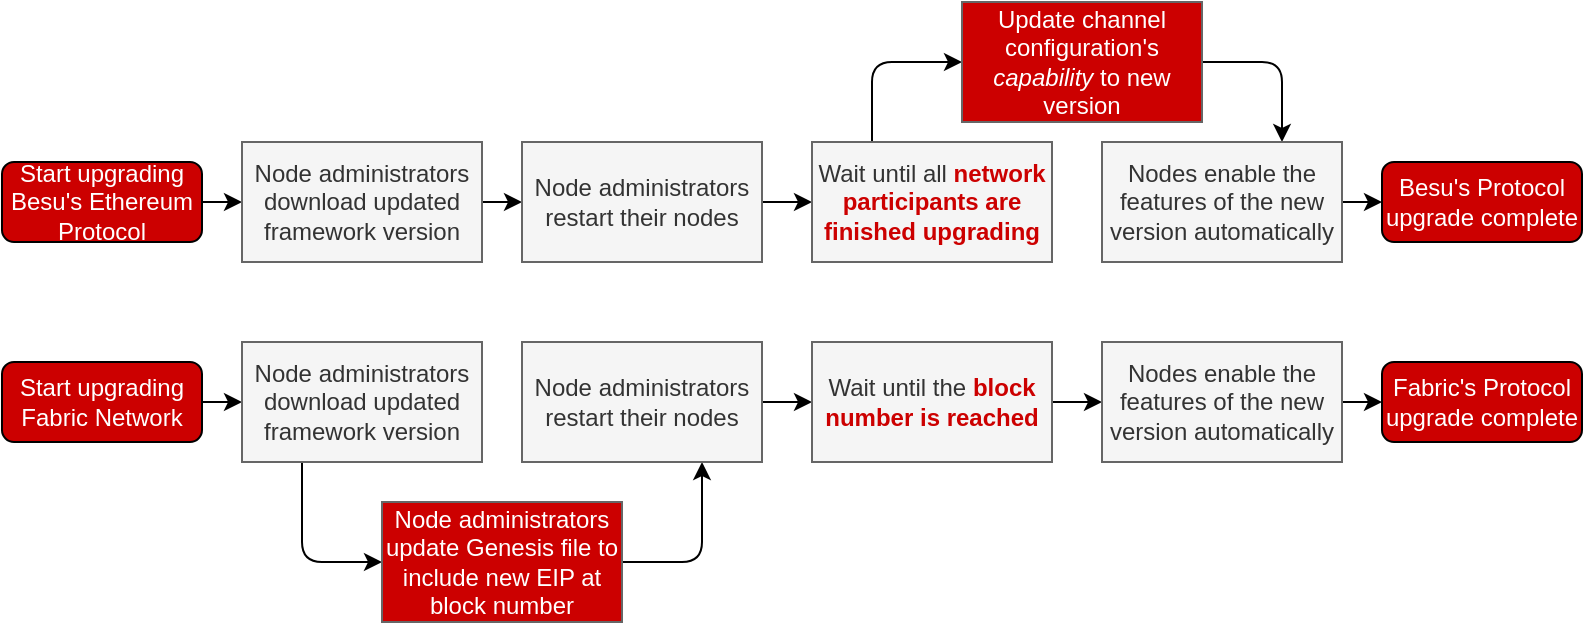 <mxfile version="14.4.3" type="device"><diagram id="ZFt69G7VnWhWtFy-tFH8" name="Page-1"><mxGraphModel dx="2062" dy="1052" grid="1" gridSize="10" guides="1" tooltips="1" connect="1" arrows="1" fold="1" page="1" pageScale="1" pageWidth="827" pageHeight="1169" math="0" shadow="0"><root><mxCell id="0"/><mxCell id="1" parent="0"/><mxCell id="TYNcZgSmLDyt1gAVOQJJ-4" style="edgeStyle=orthogonalEdgeStyle;rounded=0;orthogonalLoop=1;jettySize=auto;html=1;exitX=1;exitY=0.5;exitDx=0;exitDy=0;entryX=0;entryY=0.5;entryDx=0;entryDy=0;fontColor=#FFFFFF;" parent="1" source="TYNcZgSmLDyt1gAVOQJJ-1" target="TYNcZgSmLDyt1gAVOQJJ-3" edge="1"><mxGeometry relative="1" as="geometry"/></mxCell><mxCell id="TYNcZgSmLDyt1gAVOQJJ-1" value="Start upgrading Besu's Ethereum Protocol" style="rounded=1;whiteSpace=wrap;html=1;fillColor=#CC0000;fontColor=#FFFFFF;" parent="1" vertex="1"><mxGeometry x="10" y="100" width="100" height="40" as="geometry"/></mxCell><mxCell id="TYNcZgSmLDyt1gAVOQJJ-6" style="edgeStyle=orthogonalEdgeStyle;rounded=0;orthogonalLoop=1;jettySize=auto;html=1;exitX=1;exitY=0.5;exitDx=0;exitDy=0;entryX=0;entryY=0.5;entryDx=0;entryDy=0;fontColor=#FFFFFF;" parent="1" source="TYNcZgSmLDyt1gAVOQJJ-2" target="TYNcZgSmLDyt1gAVOQJJ-5" edge="1"><mxGeometry relative="1" as="geometry"/></mxCell><mxCell id="TYNcZgSmLDyt1gAVOQJJ-2" value="Start upgrading Fabric Network" style="rounded=1;whiteSpace=wrap;html=1;fontColor=#FFFFFF;fillColor=#CC0000;" parent="1" vertex="1"><mxGeometry x="10" y="200" width="100" height="40" as="geometry"/></mxCell><mxCell id="TYNcZgSmLDyt1gAVOQJJ-8" style="edgeStyle=orthogonalEdgeStyle;rounded=0;orthogonalLoop=1;jettySize=auto;html=1;exitX=1;exitY=0.5;exitDx=0;exitDy=0;entryX=0;entryY=0.5;entryDx=0;entryDy=0;fontColor=#FFFFFF;" parent="1" source="TYNcZgSmLDyt1gAVOQJJ-3" target="TYNcZgSmLDyt1gAVOQJJ-9" edge="1"><mxGeometry relative="1" as="geometry"><mxPoint x="310" y="120" as="targetPoint"/></mxGeometry></mxCell><mxCell id="TYNcZgSmLDyt1gAVOQJJ-3" value="Node administrators download updated framework version" style="rounded=0;whiteSpace=wrap;html=1;fillColor=#f5f5f5;strokeColor=#666666;fontColor=#333333;" parent="1" vertex="1"><mxGeometry x="130" y="90" width="120" height="60" as="geometry"/></mxCell><mxCell id="oM7-2gg5cIJKlbolXU8r-3" style="edgeStyle=orthogonalEdgeStyle;rounded=1;orthogonalLoop=1;jettySize=auto;html=1;exitX=0.25;exitY=1;exitDx=0;exitDy=0;entryX=0;entryY=0.5;entryDx=0;entryDy=0;strokeColor=#000000;strokeWidth=1;fontSize=13;fontColor=#FFFFFF;" edge="1" parent="1" source="TYNcZgSmLDyt1gAVOQJJ-5" target="TYNcZgSmLDyt1gAVOQJJ-14"><mxGeometry relative="1" as="geometry"/></mxCell><mxCell id="TYNcZgSmLDyt1gAVOQJJ-5" value="Node administrators download updated framework version" style="rounded=0;whiteSpace=wrap;html=1;fillColor=#f5f5f5;strokeColor=#666666;fontColor=#333333;" parent="1" vertex="1"><mxGeometry x="130" y="190" width="120" height="60" as="geometry"/></mxCell><mxCell id="TYNcZgSmLDyt1gAVOQJJ-12" style="edgeStyle=orthogonalEdgeStyle;rounded=0;orthogonalLoop=1;jettySize=auto;html=1;exitX=1;exitY=0.5;exitDx=0;exitDy=0;entryX=0;entryY=0.5;entryDx=0;entryDy=0;fontColor=#FFFFFF;" parent="1" source="TYNcZgSmLDyt1gAVOQJJ-9" target="TYNcZgSmLDyt1gAVOQJJ-11" edge="1"><mxGeometry relative="1" as="geometry"/></mxCell><mxCell id="TYNcZgSmLDyt1gAVOQJJ-9" value="Node administrators restart their nodes" style="rounded=0;whiteSpace=wrap;html=1;fillColor=#f5f5f5;strokeColor=#666666;fontColor=#333333;" parent="1" vertex="1"><mxGeometry x="270" y="90" width="120" height="60" as="geometry"/></mxCell><mxCell id="oM7-2gg5cIJKlbolXU8r-5" style="edgeStyle=orthogonalEdgeStyle;rounded=1;orthogonalLoop=1;jettySize=auto;html=1;exitX=0.25;exitY=0;exitDx=0;exitDy=0;entryX=0;entryY=0.5;entryDx=0;entryDy=0;strokeColor=#000000;strokeWidth=1;fontSize=13;fontColor=#FFFFFF;" edge="1" parent="1" source="TYNcZgSmLDyt1gAVOQJJ-11" target="TYNcZgSmLDyt1gAVOQJJ-13"><mxGeometry relative="1" as="geometry"/></mxCell><mxCell id="TYNcZgSmLDyt1gAVOQJJ-11" value="Wait until all &lt;b&gt;&lt;font color=&quot;#cc0000&quot;&gt;network participants are finished upgrading&lt;/font&gt;&lt;/b&gt;" style="rounded=0;whiteSpace=wrap;html=1;fillColor=#f5f5f5;strokeColor=#666666;fontColor=#333333;" parent="1" vertex="1"><mxGeometry x="415" y="90" width="120" height="60" as="geometry"/></mxCell><mxCell id="oM7-2gg5cIJKlbolXU8r-7" style="edgeStyle=orthogonalEdgeStyle;rounded=1;orthogonalLoop=1;jettySize=auto;html=1;exitX=1;exitY=0.5;exitDx=0;exitDy=0;entryX=0.75;entryY=0;entryDx=0;entryDy=0;strokeColor=#000000;strokeWidth=1;fontSize=13;fontColor=#FFFFFF;" edge="1" parent="1" source="TYNcZgSmLDyt1gAVOQJJ-13" target="TYNcZgSmLDyt1gAVOQJJ-20"><mxGeometry relative="1" as="geometry"/></mxCell><mxCell id="TYNcZgSmLDyt1gAVOQJJ-13" value="Update channel configuration's &lt;i&gt;capability&lt;/i&gt;&amp;nbsp;to new version" style="rounded=0;whiteSpace=wrap;html=1;strokeColor=#666666;fillColor=#CC0000;fontColor=#FFFFFF;" parent="1" vertex="1"><mxGeometry x="490" y="20" width="120" height="60" as="geometry"/></mxCell><mxCell id="oM7-2gg5cIJKlbolXU8r-4" style="edgeStyle=orthogonalEdgeStyle;rounded=1;orthogonalLoop=1;jettySize=auto;html=1;exitX=1;exitY=0.5;exitDx=0;exitDy=0;entryX=0.75;entryY=1;entryDx=0;entryDy=0;strokeColor=#000000;strokeWidth=1;fontSize=13;fontColor=#FFFFFF;" edge="1" parent="1" source="TYNcZgSmLDyt1gAVOQJJ-14" target="TYNcZgSmLDyt1gAVOQJJ-16"><mxGeometry relative="1" as="geometry"/></mxCell><mxCell id="TYNcZgSmLDyt1gAVOQJJ-14" value="Node administrators update Genesis file to include new EIP at block number" style="rounded=0;whiteSpace=wrap;html=1;strokeColor=#666666;fillColor=#CC0000;fontColor=#FFFFFF;" parent="1" vertex="1"><mxGeometry x="200" y="270" width="120" height="60" as="geometry"/></mxCell><mxCell id="TYNcZgSmLDyt1gAVOQJJ-19" style="edgeStyle=orthogonalEdgeStyle;rounded=0;orthogonalLoop=1;jettySize=auto;html=1;exitX=1;exitY=0.5;exitDx=0;exitDy=0;entryX=0;entryY=0.5;entryDx=0;entryDy=0;fontColor=#FFFFFF;" parent="1" source="TYNcZgSmLDyt1gAVOQJJ-16" target="TYNcZgSmLDyt1gAVOQJJ-18" edge="1"><mxGeometry relative="1" as="geometry"/></mxCell><mxCell id="TYNcZgSmLDyt1gAVOQJJ-16" value="Node administrators restart their nodes" style="rounded=0;whiteSpace=wrap;html=1;fillColor=#f5f5f5;strokeColor=#666666;fontColor=#333333;" parent="1" vertex="1"><mxGeometry x="270" y="190" width="120" height="60" as="geometry"/></mxCell><mxCell id="TYNcZgSmLDyt1gAVOQJJ-24" style="edgeStyle=orthogonalEdgeStyle;rounded=0;orthogonalLoop=1;jettySize=auto;html=1;exitX=1;exitY=0.5;exitDx=0;exitDy=0;entryX=0;entryY=0.5;entryDx=0;entryDy=0;fontColor=#FFFFFF;" parent="1" source="TYNcZgSmLDyt1gAVOQJJ-18" target="TYNcZgSmLDyt1gAVOQJJ-21" edge="1"><mxGeometry relative="1" as="geometry"/></mxCell><mxCell id="TYNcZgSmLDyt1gAVOQJJ-18" value="Wait until the &lt;b&gt;&lt;font color=&quot;#cc0000&quot;&gt;block number is reached&lt;/font&gt;&lt;/b&gt;" style="rounded=0;whiteSpace=wrap;html=1;fillColor=#f5f5f5;strokeColor=#666666;fontColor=#333333;" parent="1" vertex="1"><mxGeometry x="415" y="190" width="120" height="60" as="geometry"/></mxCell><mxCell id="TYNcZgSmLDyt1gAVOQJJ-26" style="edgeStyle=orthogonalEdgeStyle;rounded=0;orthogonalLoop=1;jettySize=auto;html=1;exitX=1;exitY=0.5;exitDx=0;exitDy=0;entryX=0;entryY=0.5;entryDx=0;entryDy=0;fontColor=#FFFFFF;" parent="1" source="TYNcZgSmLDyt1gAVOQJJ-20" target="TYNcZgSmLDyt1gAVOQJJ-25" edge="1"><mxGeometry relative="1" as="geometry"/></mxCell><mxCell id="TYNcZgSmLDyt1gAVOQJJ-20" value="Nodes enable the features of the new version automatically" style="rounded=0;whiteSpace=wrap;html=1;fillColor=#f5f5f5;strokeColor=#666666;fontColor=#333333;" parent="1" vertex="1"><mxGeometry x="560" y="90" width="120" height="60" as="geometry"/></mxCell><mxCell id="TYNcZgSmLDyt1gAVOQJJ-28" style="edgeStyle=orthogonalEdgeStyle;rounded=0;orthogonalLoop=1;jettySize=auto;html=1;exitX=1;exitY=0.5;exitDx=0;exitDy=0;entryX=0;entryY=0.5;entryDx=0;entryDy=0;fontColor=#FFFFFF;" parent="1" source="TYNcZgSmLDyt1gAVOQJJ-21" target="TYNcZgSmLDyt1gAVOQJJ-27" edge="1"><mxGeometry relative="1" as="geometry"/></mxCell><mxCell id="TYNcZgSmLDyt1gAVOQJJ-21" value="Nodes enable the features of the new version automatically" style="rounded=0;whiteSpace=wrap;html=1;fillColor=#f5f5f5;strokeColor=#666666;fontColor=#333333;" parent="1" vertex="1"><mxGeometry x="560" y="190" width="120" height="60" as="geometry"/></mxCell><mxCell id="TYNcZgSmLDyt1gAVOQJJ-25" value="Besu's Protocol upgrade complete" style="rounded=1;whiteSpace=wrap;html=1;fontColor=#FFFFFF;fillColor=#CC0000;" parent="1" vertex="1"><mxGeometry x="700" y="100" width="100" height="40" as="geometry"/></mxCell><mxCell id="TYNcZgSmLDyt1gAVOQJJ-27" value="Fabric's Protocol upgrade complete" style="rounded=1;whiteSpace=wrap;html=1;fontColor=#FFFFFF;fillColor=#CC0000;" parent="1" vertex="1"><mxGeometry x="700" y="200" width="100" height="40" as="geometry"/></mxCell></root></mxGraphModel></diagram></mxfile>